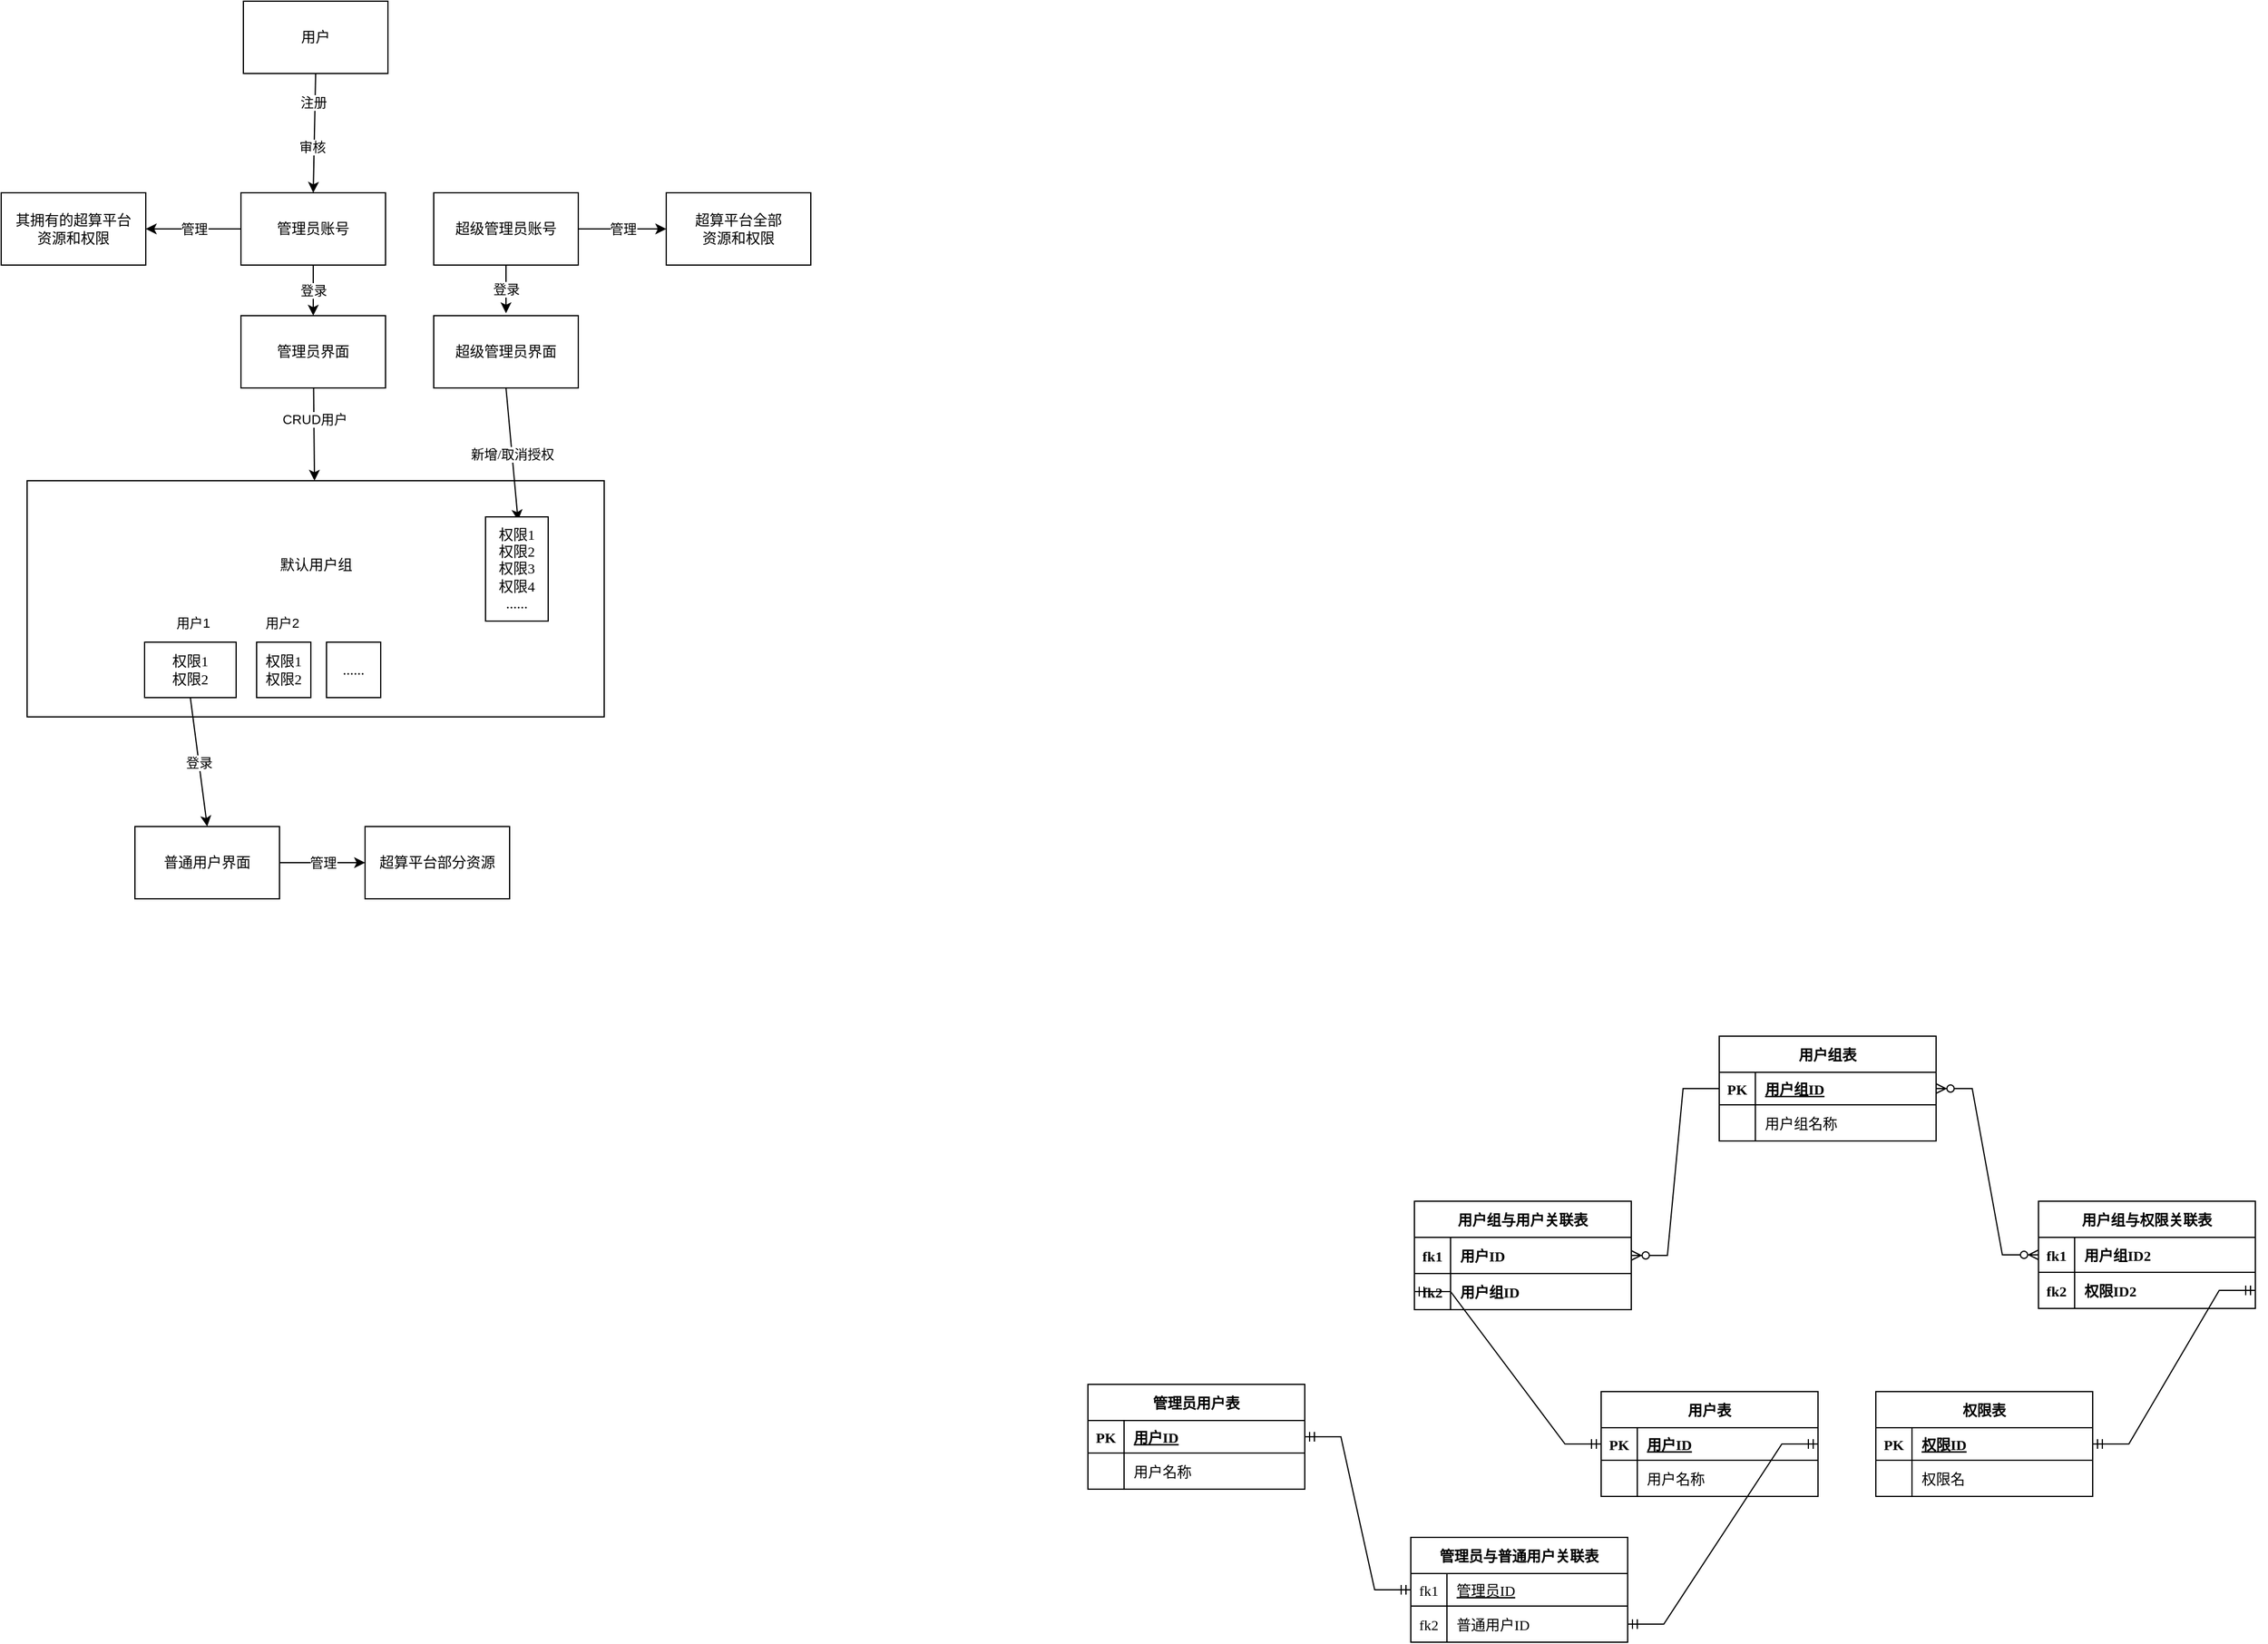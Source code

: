 <mxfile version="15.6.8" type="github">
  <diagram id="mFgV5_7U-bqLbS9MCXDc" name="Page-1">
    <mxGraphModel dx="687" dy="374" grid="0" gridSize="10" guides="1" tooltips="1" connect="1" arrows="1" fold="1" page="1" pageScale="1" pageWidth="827" pageHeight="1169" math="0" shadow="0">
      <root>
        <mxCell id="0" />
        <mxCell id="1" parent="0" />
        <mxCell id="2kzCMtwzIrTYSETT1FgG-13" value="用户组表" style="shape=table;startSize=30;container=1;collapsible=1;childLayout=tableLayout;fixedRows=1;rowLines=0;fontStyle=1;align=center;resizeLast=1;fontFamily=Times New Roman;" parent="1" vertex="1">
          <mxGeometry x="1525" y="876" width="180" height="87" as="geometry" />
        </mxCell>
        <mxCell id="2kzCMtwzIrTYSETT1FgG-14" value="" style="shape=partialRectangle;collapsible=0;dropTarget=0;pointerEvents=0;fillColor=none;top=0;left=0;bottom=1;right=0;points=[[0,0.5],[1,0.5]];portConstraint=eastwest;fontFamily=Times New Roman;" parent="2kzCMtwzIrTYSETT1FgG-13" vertex="1">
          <mxGeometry y="30" width="180" height="27" as="geometry" />
        </mxCell>
        <mxCell id="2kzCMtwzIrTYSETT1FgG-15" value="PK" style="shape=partialRectangle;connectable=0;fillColor=none;top=0;left=0;bottom=0;right=0;fontStyle=1;overflow=hidden;fontFamily=Times New Roman;" parent="2kzCMtwzIrTYSETT1FgG-14" vertex="1">
          <mxGeometry width="30" height="27" as="geometry">
            <mxRectangle width="30" height="27" as="alternateBounds" />
          </mxGeometry>
        </mxCell>
        <mxCell id="2kzCMtwzIrTYSETT1FgG-16" value="用户组ID" style="shape=partialRectangle;connectable=0;fillColor=none;top=0;left=0;bottom=0;right=0;align=left;spacingLeft=6;fontStyle=5;overflow=hidden;fontFamily=Times New Roman;" parent="2kzCMtwzIrTYSETT1FgG-14" vertex="1">
          <mxGeometry x="30" width="150" height="27" as="geometry">
            <mxRectangle width="150" height="27" as="alternateBounds" />
          </mxGeometry>
        </mxCell>
        <mxCell id="2kzCMtwzIrTYSETT1FgG-17" value="" style="shape=partialRectangle;collapsible=0;dropTarget=0;pointerEvents=0;fillColor=none;top=0;left=0;bottom=0;right=0;points=[[0,0.5],[1,0.5]];portConstraint=eastwest;fontFamily=Times New Roman;" parent="2kzCMtwzIrTYSETT1FgG-13" vertex="1">
          <mxGeometry y="57" width="180" height="30" as="geometry" />
        </mxCell>
        <mxCell id="2kzCMtwzIrTYSETT1FgG-18" value="" style="shape=partialRectangle;connectable=0;fillColor=none;top=0;left=0;bottom=0;right=0;editable=1;overflow=hidden;fontFamily=Times New Roman;" parent="2kzCMtwzIrTYSETT1FgG-17" vertex="1">
          <mxGeometry width="30" height="30" as="geometry">
            <mxRectangle width="30" height="30" as="alternateBounds" />
          </mxGeometry>
        </mxCell>
        <mxCell id="2kzCMtwzIrTYSETT1FgG-19" value="用户组名称" style="shape=partialRectangle;connectable=0;fillColor=none;top=0;left=0;bottom=0;right=0;align=left;spacingLeft=6;overflow=hidden;fontFamily=Times New Roman;" parent="2kzCMtwzIrTYSETT1FgG-17" vertex="1">
          <mxGeometry x="30" width="150" height="30" as="geometry">
            <mxRectangle width="150" height="30" as="alternateBounds" />
          </mxGeometry>
        </mxCell>
        <mxCell id="2kzCMtwzIrTYSETT1FgG-26" value="用户组与用户关联表" style="shape=table;startSize=30;container=1;collapsible=1;childLayout=tableLayout;fixedRows=1;rowLines=0;fontStyle=1;align=center;resizeLast=1;fontFamily=Times New Roman;" parent="1" vertex="1">
          <mxGeometry x="1272" y="1013" width="180" height="90" as="geometry" />
        </mxCell>
        <mxCell id="2kzCMtwzIrTYSETT1FgG-27" value="" style="shape=partialRectangle;collapsible=0;dropTarget=0;pointerEvents=0;fillColor=none;top=0;left=0;bottom=1;right=0;points=[[0,0.5],[1,0.5]];portConstraint=eastwest;fontFamily=Times New Roman;" parent="2kzCMtwzIrTYSETT1FgG-26" vertex="1">
          <mxGeometry y="30" width="180" height="30" as="geometry" />
        </mxCell>
        <mxCell id="2kzCMtwzIrTYSETT1FgG-28" value="fk1" style="shape=partialRectangle;connectable=0;fillColor=none;top=0;left=0;bottom=0;right=0;fontStyle=1;overflow=hidden;fontFamily=Times New Roman;" parent="2kzCMtwzIrTYSETT1FgG-27" vertex="1">
          <mxGeometry width="30" height="30" as="geometry">
            <mxRectangle width="30" height="30" as="alternateBounds" />
          </mxGeometry>
        </mxCell>
        <mxCell id="2kzCMtwzIrTYSETT1FgG-29" value="用户ID" style="shape=partialRectangle;connectable=0;fillColor=none;top=0;left=0;bottom=0;right=0;align=left;spacingLeft=6;fontStyle=1;overflow=hidden;fontFamily=Times New Roman;" parent="2kzCMtwzIrTYSETT1FgG-27" vertex="1">
          <mxGeometry x="30" width="150" height="30" as="geometry">
            <mxRectangle width="150" height="30" as="alternateBounds" />
          </mxGeometry>
        </mxCell>
        <mxCell id="2kzCMtwzIrTYSETT1FgG-30" value="" style="shape=partialRectangle;collapsible=0;dropTarget=0;pointerEvents=0;fillColor=none;top=0;left=0;bottom=0;right=0;points=[[0,0.5],[1,0.5]];portConstraint=eastwest;fontFamily=Times New Roman;" parent="2kzCMtwzIrTYSETT1FgG-26" vertex="1">
          <mxGeometry y="60" width="180" height="30" as="geometry" />
        </mxCell>
        <mxCell id="2kzCMtwzIrTYSETT1FgG-31" value="fk2" style="shape=partialRectangle;connectable=0;fillColor=none;top=0;left=0;bottom=0;right=0;editable=1;overflow=hidden;fontStyle=1;fontFamily=Times New Roman;" parent="2kzCMtwzIrTYSETT1FgG-30" vertex="1">
          <mxGeometry width="30" height="30" as="geometry">
            <mxRectangle width="30" height="30" as="alternateBounds" />
          </mxGeometry>
        </mxCell>
        <mxCell id="2kzCMtwzIrTYSETT1FgG-32" value="用户组ID" style="shape=partialRectangle;connectable=0;fillColor=none;top=0;left=0;bottom=0;right=0;align=left;spacingLeft=6;overflow=hidden;fontStyle=1;fontFamily=Times New Roman;" parent="2kzCMtwzIrTYSETT1FgG-30" vertex="1">
          <mxGeometry x="30" width="150" height="30" as="geometry">
            <mxRectangle width="150" height="30" as="alternateBounds" />
          </mxGeometry>
        </mxCell>
        <mxCell id="2kzCMtwzIrTYSETT1FgG-41" value="用户" style="rounded=0;whiteSpace=wrap;html=1;fontFamily=Times New Roman;" parent="1" vertex="1">
          <mxGeometry x="300" y="17" width="120" height="60" as="geometry" />
        </mxCell>
        <mxCell id="2kzCMtwzIrTYSETT1FgG-40" value="" style="edgeStyle=entityRelationEdgeStyle;fontSize=12;html=1;endArrow=ERzeroToMany;endFill=1;rounded=0;entryX=1;entryY=0.5;entryDx=0;entryDy=0;fontFamily=Times New Roman;exitX=0;exitY=0.5;exitDx=0;exitDy=0;" parent="1" source="2kzCMtwzIrTYSETT1FgG-14" target="2kzCMtwzIrTYSETT1FgG-27" edge="1">
          <mxGeometry width="100" height="100" relative="1" as="geometry">
            <mxPoint x="1236" y="1022" as="sourcePoint" />
            <mxPoint x="1583" y="1351" as="targetPoint" />
          </mxGeometry>
        </mxCell>
        <mxCell id="2kzCMtwzIrTYSETT1FgG-42" value="" style="endArrow=classic;html=1;rounded=0;exitX=0.5;exitY=1;exitDx=0;exitDy=0;entryX=0.5;entryY=0;entryDx=0;entryDy=0;fontFamily=Times New Roman;" parent="1" source="2kzCMtwzIrTYSETT1FgG-41" target="2kzCMtwzIrTYSETT1FgG-45" edge="1">
          <mxGeometry relative="1" as="geometry">
            <mxPoint x="618" y="453" as="sourcePoint" />
            <mxPoint x="358" y="160" as="targetPoint" />
          </mxGeometry>
        </mxCell>
        <mxCell id="2kzCMtwzIrTYSETT1FgG-43" value="注册" style="edgeLabel;resizable=0;html=1;align=center;verticalAlign=middle;fontFamily=Times New Roman;" parent="2kzCMtwzIrTYSETT1FgG-42" connectable="0" vertex="1">
          <mxGeometry relative="1" as="geometry">
            <mxPoint x="-1" y="-26" as="offset" />
          </mxGeometry>
        </mxCell>
        <mxCell id="2kzCMtwzIrTYSETT1FgG-45" value="管理员账号" style="rounded=0;whiteSpace=wrap;html=1;fontFamily=Times New Roman;" parent="1" vertex="1">
          <mxGeometry x="298" y="176" width="120" height="60" as="geometry" />
        </mxCell>
        <mxCell id="2kzCMtwzIrTYSETT1FgG-49" value="" style="endArrow=classic;html=1;rounded=0;exitX=0.5;exitY=1;exitDx=0;exitDy=0;entryX=0.5;entryY=0;entryDx=0;entryDy=0;fontFamily=Times New Roman;" parent="1" source="2kzCMtwzIrTYSETT1FgG-45" target="2kzCMtwzIrTYSETT1FgG-51" edge="1">
          <mxGeometry relative="1" as="geometry">
            <mxPoint x="492" y="312" as="sourcePoint" />
            <mxPoint x="352" y="296" as="targetPoint" />
          </mxGeometry>
        </mxCell>
        <mxCell id="2kzCMtwzIrTYSETT1FgG-50" value="登录" style="edgeLabel;resizable=0;html=1;align=center;verticalAlign=middle;fontFamily=Times New Roman;" parent="2kzCMtwzIrTYSETT1FgG-49" connectable="0" vertex="1">
          <mxGeometry relative="1" as="geometry" />
        </mxCell>
        <mxCell id="2kzCMtwzIrTYSETT1FgG-51" value="管理员界面" style="rounded=0;whiteSpace=wrap;html=1;fontFamily=Times New Roman;" parent="1" vertex="1">
          <mxGeometry x="298" y="278" width="120" height="60" as="geometry" />
        </mxCell>
        <mxCell id="2kzCMtwzIrTYSETT1FgG-53" value="其拥有的超算平台&lt;br&gt;资源和权限" style="whiteSpace=wrap;html=1;rounded=0;fontFamily=Times New Roman;" parent="1" vertex="1">
          <mxGeometry x="99" y="176" width="120" height="60" as="geometry" />
        </mxCell>
        <mxCell id="2kzCMtwzIrTYSETT1FgG-60" value="默认用户组&lt;br&gt;&lt;br&gt;&lt;br&gt;&lt;br&gt;&lt;br&gt;" style="rounded=0;whiteSpace=wrap;html=1;fontFamily=Times New Roman;" parent="1" vertex="1">
          <mxGeometry x="120.5" y="415" width="479" height="196" as="geometry" />
        </mxCell>
        <mxCell id="2kzCMtwzIrTYSETT1FgG-66" value="" style="endArrow=classic;html=1;rounded=0;fontFamily=Times New Roman;" parent="1" source="2kzCMtwzIrTYSETT1FgG-51" target="2kzCMtwzIrTYSETT1FgG-60" edge="1">
          <mxGeometry relative="1" as="geometry">
            <mxPoint x="355" y="343" as="sourcePoint" />
            <mxPoint x="355" y="373" as="targetPoint" />
          </mxGeometry>
        </mxCell>
        <mxCell id="Dgb0DwT1mVoK8pwkjjls-12" value="CRUD用户" style="edgeLabel;html=1;align=center;verticalAlign=middle;resizable=0;points=[];" vertex="1" connectable="0" parent="2kzCMtwzIrTYSETT1FgG-66">
          <mxGeometry x="-0.331" relative="1" as="geometry">
            <mxPoint as="offset" />
          </mxGeometry>
        </mxCell>
        <mxCell id="2kzCMtwzIrTYSETT1FgG-70" value="" style="endArrow=classic;html=1;rounded=0;exitX=0.5;exitY=1;exitDx=0;exitDy=0;entryX=0.519;entryY=0.035;entryDx=0;entryDy=0;fontFamily=Times New Roman;entryPerimeter=0;" parent="1" source="Dgb0DwT1mVoK8pwkjjls-9" target="Dgb0DwT1mVoK8pwkjjls-19" edge="1">
          <mxGeometry relative="1" as="geometry">
            <mxPoint x="308" y="318" as="sourcePoint" />
            <mxPoint x="697" y="420.5" as="targetPoint" />
            <Array as="points" />
          </mxGeometry>
        </mxCell>
        <mxCell id="2kzCMtwzIrTYSETT1FgG-71" value="新增/取消授权" style="edgeLabel;resizable=0;html=1;align=center;verticalAlign=middle;fontFamily=Times New Roman;" parent="2kzCMtwzIrTYSETT1FgG-70" connectable="0" vertex="1">
          <mxGeometry relative="1" as="geometry" />
        </mxCell>
        <mxCell id="2kzCMtwzIrTYSETT1FgG-73" value="" style="endArrow=classic;html=1;rounded=0;exitX=0.5;exitY=1;exitDx=0;exitDy=0;entryX=0.5;entryY=0;entryDx=0;entryDy=0;fontFamily=Times New Roman;" parent="1" source="2kzCMtwzIrTYSETT1FgG-59" target="2kzCMtwzIrTYSETT1FgG-75" edge="1">
          <mxGeometry relative="1" as="geometry">
            <mxPoint x="199.58" y="467" as="sourcePoint" />
            <mxPoint x="200" y="539" as="targetPoint" />
          </mxGeometry>
        </mxCell>
        <mxCell id="2kzCMtwzIrTYSETT1FgG-74" value="登录" style="edgeLabel;resizable=0;html=1;align=center;verticalAlign=middle;fontFamily=Times New Roman;" parent="2kzCMtwzIrTYSETT1FgG-73" connectable="0" vertex="1">
          <mxGeometry relative="1" as="geometry" />
        </mxCell>
        <mxCell id="2kzCMtwzIrTYSETT1FgG-75" value="普通用户界面" style="rounded=0;whiteSpace=wrap;html=1;fontFamily=Times New Roman;" parent="1" vertex="1">
          <mxGeometry x="210" y="702" width="120" height="60" as="geometry" />
        </mxCell>
        <mxCell id="2kzCMtwzIrTYSETT1FgG-76" value="" style="endArrow=classic;html=1;rounded=0;exitX=0;exitY=0.5;exitDx=0;exitDy=0;entryX=1;entryY=0.5;entryDx=0;entryDy=0;fontFamily=Times New Roman;" parent="1" source="2kzCMtwzIrTYSETT1FgG-45" target="2kzCMtwzIrTYSETT1FgG-53" edge="1">
          <mxGeometry relative="1" as="geometry">
            <mxPoint x="-31" y="251" as="sourcePoint" />
            <mxPoint x="69" y="251" as="targetPoint" />
          </mxGeometry>
        </mxCell>
        <mxCell id="2kzCMtwzIrTYSETT1FgG-77" value="管理" style="edgeLabel;resizable=0;html=1;align=center;verticalAlign=middle;fontFamily=Times New Roman;" parent="2kzCMtwzIrTYSETT1FgG-76" connectable="0" vertex="1">
          <mxGeometry relative="1" as="geometry" />
        </mxCell>
        <mxCell id="2kzCMtwzIrTYSETT1FgG-78" value="" style="endArrow=classic;html=1;rounded=0;exitX=1;exitY=0.5;exitDx=0;exitDy=0;fontFamily=Times New Roman;" parent="1" source="2kzCMtwzIrTYSETT1FgG-75" edge="1">
          <mxGeometry relative="1" as="geometry">
            <mxPoint x="481" y="715" as="sourcePoint" />
            <mxPoint x="401" y="732" as="targetPoint" />
          </mxGeometry>
        </mxCell>
        <mxCell id="2kzCMtwzIrTYSETT1FgG-79" value="管理" style="edgeLabel;resizable=0;html=1;align=center;verticalAlign=middle;fontFamily=Times New Roman;" parent="2kzCMtwzIrTYSETT1FgG-78" connectable="0" vertex="1">
          <mxGeometry relative="1" as="geometry" />
        </mxCell>
        <mxCell id="2kzCMtwzIrTYSETT1FgG-80" value="超算平台部分资源" style="whiteSpace=wrap;html=1;rounded=0;fontFamily=Times New Roman;" parent="1" vertex="1">
          <mxGeometry x="401" y="702" width="120" height="60" as="geometry" />
        </mxCell>
        <mxCell id="2kzCMtwzIrTYSETT1FgG-83" value="用户表" style="shape=table;startSize=30;container=1;collapsible=1;childLayout=tableLayout;fixedRows=1;rowLines=0;fontStyle=1;align=center;resizeLast=1;fontFamily=Times New Roman;" parent="1" vertex="1">
          <mxGeometry x="1427" y="1171" width="180" height="87" as="geometry" />
        </mxCell>
        <mxCell id="2kzCMtwzIrTYSETT1FgG-84" value="" style="shape=partialRectangle;collapsible=0;dropTarget=0;pointerEvents=0;fillColor=none;top=0;left=0;bottom=1;right=0;points=[[0,0.5],[1,0.5]];portConstraint=eastwest;fontFamily=Times New Roman;" parent="2kzCMtwzIrTYSETT1FgG-83" vertex="1">
          <mxGeometry y="30" width="180" height="27" as="geometry" />
        </mxCell>
        <mxCell id="2kzCMtwzIrTYSETT1FgG-85" value="PK" style="shape=partialRectangle;connectable=0;fillColor=none;top=0;left=0;bottom=0;right=0;fontStyle=1;overflow=hidden;fontFamily=Times New Roman;" parent="2kzCMtwzIrTYSETT1FgG-84" vertex="1">
          <mxGeometry width="30" height="27" as="geometry">
            <mxRectangle width="30" height="27" as="alternateBounds" />
          </mxGeometry>
        </mxCell>
        <mxCell id="2kzCMtwzIrTYSETT1FgG-86" value="用户ID" style="shape=partialRectangle;connectable=0;fillColor=none;top=0;left=0;bottom=0;right=0;align=left;spacingLeft=6;fontStyle=5;overflow=hidden;fontFamily=Times New Roman;" parent="2kzCMtwzIrTYSETT1FgG-84" vertex="1">
          <mxGeometry x="30" width="150" height="27" as="geometry">
            <mxRectangle width="150" height="27" as="alternateBounds" />
          </mxGeometry>
        </mxCell>
        <mxCell id="2kzCMtwzIrTYSETT1FgG-87" value="" style="shape=partialRectangle;collapsible=0;dropTarget=0;pointerEvents=0;fillColor=none;top=0;left=0;bottom=0;right=0;points=[[0,0.5],[1,0.5]];portConstraint=eastwest;fontFamily=Times New Roman;" parent="2kzCMtwzIrTYSETT1FgG-83" vertex="1">
          <mxGeometry y="57" width="180" height="30" as="geometry" />
        </mxCell>
        <mxCell id="2kzCMtwzIrTYSETT1FgG-88" value="" style="shape=partialRectangle;connectable=0;fillColor=none;top=0;left=0;bottom=0;right=0;editable=1;overflow=hidden;fontFamily=Times New Roman;" parent="2kzCMtwzIrTYSETT1FgG-87" vertex="1">
          <mxGeometry width="30" height="30" as="geometry">
            <mxRectangle width="30" height="30" as="alternateBounds" />
          </mxGeometry>
        </mxCell>
        <mxCell id="2kzCMtwzIrTYSETT1FgG-89" value="用户名称" style="shape=partialRectangle;connectable=0;fillColor=none;top=0;left=0;bottom=0;right=0;align=left;spacingLeft=6;overflow=hidden;fontFamily=Times New Roman;" parent="2kzCMtwzIrTYSETT1FgG-87" vertex="1">
          <mxGeometry x="30" width="150" height="30" as="geometry">
            <mxRectangle width="150" height="30" as="alternateBounds" />
          </mxGeometry>
        </mxCell>
        <mxCell id="km6JaJJbkQd7-3y9MGti-1" value="权限表" style="shape=table;startSize=30;container=1;collapsible=1;childLayout=tableLayout;fixedRows=1;rowLines=0;fontStyle=1;align=center;resizeLast=1;fontFamily=Times New Roman;" parent="1" vertex="1">
          <mxGeometry x="1655" y="1171" width="180" height="87" as="geometry" />
        </mxCell>
        <mxCell id="km6JaJJbkQd7-3y9MGti-2" value="" style="shape=partialRectangle;collapsible=0;dropTarget=0;pointerEvents=0;fillColor=none;top=0;left=0;bottom=1;right=0;points=[[0,0.5],[1,0.5]];portConstraint=eastwest;fontFamily=Times New Roman;" parent="km6JaJJbkQd7-3y9MGti-1" vertex="1">
          <mxGeometry y="30" width="180" height="27" as="geometry" />
        </mxCell>
        <mxCell id="km6JaJJbkQd7-3y9MGti-3" value="PK" style="shape=partialRectangle;connectable=0;fillColor=none;top=0;left=0;bottom=0;right=0;fontStyle=1;overflow=hidden;fontFamily=Times New Roman;" parent="km6JaJJbkQd7-3y9MGti-2" vertex="1">
          <mxGeometry width="30" height="27" as="geometry">
            <mxRectangle width="30" height="27" as="alternateBounds" />
          </mxGeometry>
        </mxCell>
        <mxCell id="km6JaJJbkQd7-3y9MGti-4" value="权限ID" style="shape=partialRectangle;connectable=0;fillColor=none;top=0;left=0;bottom=0;right=0;align=left;spacingLeft=6;fontStyle=5;overflow=hidden;fontFamily=Times New Roman;" parent="km6JaJJbkQd7-3y9MGti-2" vertex="1">
          <mxGeometry x="30" width="150" height="27" as="geometry">
            <mxRectangle width="150" height="27" as="alternateBounds" />
          </mxGeometry>
        </mxCell>
        <mxCell id="km6JaJJbkQd7-3y9MGti-5" value="" style="shape=partialRectangle;collapsible=0;dropTarget=0;pointerEvents=0;fillColor=none;top=0;left=0;bottom=0;right=0;points=[[0,0.5],[1,0.5]];portConstraint=eastwest;fontFamily=Times New Roman;" parent="km6JaJJbkQd7-3y9MGti-1" vertex="1">
          <mxGeometry y="57" width="180" height="30" as="geometry" />
        </mxCell>
        <mxCell id="km6JaJJbkQd7-3y9MGti-6" value="" style="shape=partialRectangle;connectable=0;fillColor=none;top=0;left=0;bottom=0;right=0;editable=1;overflow=hidden;fontFamily=Times New Roman;" parent="km6JaJJbkQd7-3y9MGti-5" vertex="1">
          <mxGeometry width="30" height="30" as="geometry">
            <mxRectangle width="30" height="30" as="alternateBounds" />
          </mxGeometry>
        </mxCell>
        <mxCell id="km6JaJJbkQd7-3y9MGti-7" value="权限名" style="shape=partialRectangle;connectable=0;fillColor=none;top=0;left=0;bottom=0;right=0;align=left;spacingLeft=6;overflow=hidden;fontFamily=Times New Roman;" parent="km6JaJJbkQd7-3y9MGti-5" vertex="1">
          <mxGeometry x="30" width="150" height="30" as="geometry">
            <mxRectangle width="150" height="30" as="alternateBounds" />
          </mxGeometry>
        </mxCell>
        <mxCell id="km6JaJJbkQd7-3y9MGti-8" value="用户组与权限关联表" style="shape=table;startSize=30;container=1;collapsible=1;childLayout=tableLayout;fixedRows=1;rowLines=0;fontStyle=1;align=center;resizeLast=1;fontFamily=Times New Roman;" parent="1" vertex="1">
          <mxGeometry x="1790" y="1013" width="180" height="89" as="geometry" />
        </mxCell>
        <mxCell id="km6JaJJbkQd7-3y9MGti-9" value="" style="shape=partialRectangle;collapsible=0;dropTarget=0;pointerEvents=0;fillColor=none;top=0;left=0;bottom=1;right=0;points=[[0,0.5],[1,0.5]];portConstraint=eastwest;fontFamily=Times New Roman;" parent="km6JaJJbkQd7-3y9MGti-8" vertex="1">
          <mxGeometry y="30" width="180" height="29" as="geometry" />
        </mxCell>
        <mxCell id="km6JaJJbkQd7-3y9MGti-10" value="fk1" style="shape=partialRectangle;connectable=0;fillColor=none;top=0;left=0;bottom=0;right=0;fontStyle=1;overflow=hidden;fontFamily=Times New Roman;" parent="km6JaJJbkQd7-3y9MGti-9" vertex="1">
          <mxGeometry width="30" height="29" as="geometry">
            <mxRectangle width="30" height="29" as="alternateBounds" />
          </mxGeometry>
        </mxCell>
        <mxCell id="km6JaJJbkQd7-3y9MGti-11" value="用户组ID2" style="shape=partialRectangle;connectable=0;fillColor=none;top=0;left=0;bottom=0;right=0;align=left;spacingLeft=6;fontStyle=1;overflow=hidden;fontFamily=Times New Roman;" parent="km6JaJJbkQd7-3y9MGti-9" vertex="1">
          <mxGeometry x="30" width="150" height="29" as="geometry">
            <mxRectangle width="150" height="29" as="alternateBounds" />
          </mxGeometry>
        </mxCell>
        <mxCell id="km6JaJJbkQd7-3y9MGti-12" value="" style="shape=partialRectangle;collapsible=0;dropTarget=0;pointerEvents=0;fillColor=none;top=0;left=0;bottom=0;right=0;points=[[0,0.5],[1,0.5]];portConstraint=eastwest;fontFamily=Times New Roman;" parent="km6JaJJbkQd7-3y9MGti-8" vertex="1">
          <mxGeometry y="59" width="180" height="30" as="geometry" />
        </mxCell>
        <mxCell id="km6JaJJbkQd7-3y9MGti-13" value="fk2" style="shape=partialRectangle;connectable=0;fillColor=none;top=0;left=0;bottom=0;right=0;editable=1;overflow=hidden;fontStyle=1;fontFamily=Times New Roman;" parent="km6JaJJbkQd7-3y9MGti-12" vertex="1">
          <mxGeometry width="30" height="30" as="geometry">
            <mxRectangle width="30" height="30" as="alternateBounds" />
          </mxGeometry>
        </mxCell>
        <mxCell id="km6JaJJbkQd7-3y9MGti-14" value="权限ID2" style="shape=partialRectangle;connectable=0;fillColor=none;top=0;left=0;bottom=0;right=0;align=left;spacingLeft=6;overflow=hidden;fontStyle=1;fontFamily=Times New Roman;" parent="km6JaJJbkQd7-3y9MGti-12" vertex="1">
          <mxGeometry x="30" width="150" height="30" as="geometry">
            <mxRectangle width="150" height="30" as="alternateBounds" />
          </mxGeometry>
        </mxCell>
        <mxCell id="km6JaJJbkQd7-3y9MGti-15" value="管理员用户表" style="shape=table;startSize=30;container=1;collapsible=1;childLayout=tableLayout;fixedRows=1;rowLines=0;fontStyle=1;align=center;resizeLast=1;fontFamily=Times New Roman;" parent="1" vertex="1">
          <mxGeometry x="1001" y="1165" width="180" height="87" as="geometry" />
        </mxCell>
        <mxCell id="km6JaJJbkQd7-3y9MGti-16" value="" style="shape=partialRectangle;collapsible=0;dropTarget=0;pointerEvents=0;fillColor=none;top=0;left=0;bottom=1;right=0;points=[[0,0.5],[1,0.5]];portConstraint=eastwest;fontFamily=Times New Roman;" parent="km6JaJJbkQd7-3y9MGti-15" vertex="1">
          <mxGeometry y="30" width="180" height="27" as="geometry" />
        </mxCell>
        <mxCell id="km6JaJJbkQd7-3y9MGti-17" value="PK" style="shape=partialRectangle;connectable=0;fillColor=none;top=0;left=0;bottom=0;right=0;fontStyle=1;overflow=hidden;fontFamily=Times New Roman;" parent="km6JaJJbkQd7-3y9MGti-16" vertex="1">
          <mxGeometry width="30" height="27" as="geometry">
            <mxRectangle width="30" height="27" as="alternateBounds" />
          </mxGeometry>
        </mxCell>
        <mxCell id="km6JaJJbkQd7-3y9MGti-18" value="用户ID" style="shape=partialRectangle;connectable=0;fillColor=none;top=0;left=0;bottom=0;right=0;align=left;spacingLeft=6;fontStyle=5;overflow=hidden;fontFamily=Times New Roman;" parent="km6JaJJbkQd7-3y9MGti-16" vertex="1">
          <mxGeometry x="30" width="150" height="27" as="geometry">
            <mxRectangle width="150" height="27" as="alternateBounds" />
          </mxGeometry>
        </mxCell>
        <mxCell id="km6JaJJbkQd7-3y9MGti-19" value="" style="shape=partialRectangle;collapsible=0;dropTarget=0;pointerEvents=0;fillColor=none;top=0;left=0;bottom=0;right=0;points=[[0,0.5],[1,0.5]];portConstraint=eastwest;fontFamily=Times New Roman;" parent="km6JaJJbkQd7-3y9MGti-15" vertex="1">
          <mxGeometry y="57" width="180" height="30" as="geometry" />
        </mxCell>
        <mxCell id="km6JaJJbkQd7-3y9MGti-20" value="" style="shape=partialRectangle;connectable=0;fillColor=none;top=0;left=0;bottom=0;right=0;editable=1;overflow=hidden;fontFamily=Times New Roman;" parent="km6JaJJbkQd7-3y9MGti-19" vertex="1">
          <mxGeometry width="30" height="30" as="geometry">
            <mxRectangle width="30" height="30" as="alternateBounds" />
          </mxGeometry>
        </mxCell>
        <mxCell id="km6JaJJbkQd7-3y9MGti-21" value="用户名称" style="shape=partialRectangle;connectable=0;fillColor=none;top=0;left=0;bottom=0;right=0;align=left;spacingLeft=6;overflow=hidden;fontFamily=Times New Roman;" parent="km6JaJJbkQd7-3y9MGti-19" vertex="1">
          <mxGeometry x="30" width="150" height="30" as="geometry">
            <mxRectangle width="150" height="30" as="alternateBounds" />
          </mxGeometry>
        </mxCell>
        <mxCell id="km6JaJJbkQd7-3y9MGti-22" value="" style="edgeStyle=entityRelationEdgeStyle;fontSize=12;html=1;endArrow=ERzeroToMany;endFill=1;startArrow=ERzeroToMany;rounded=0;exitX=1;exitY=0.5;exitDx=0;exitDy=0;" parent="1" source="2kzCMtwzIrTYSETT1FgG-14" target="km6JaJJbkQd7-3y9MGti-9" edge="1">
          <mxGeometry width="100" height="100" relative="1" as="geometry">
            <mxPoint x="1870" y="988" as="sourcePoint" />
            <mxPoint x="1970" y="888" as="targetPoint" />
          </mxGeometry>
        </mxCell>
        <mxCell id="km6JaJJbkQd7-3y9MGti-23" value="" style="edgeStyle=entityRelationEdgeStyle;fontSize=12;html=1;endArrow=ERmandOne;startArrow=ERmandOne;rounded=0;entryX=1;entryY=0.5;entryDx=0;entryDy=0;exitX=1;exitY=0.5;exitDx=0;exitDy=0;" parent="1" source="km6JaJJbkQd7-3y9MGti-12" target="km6JaJJbkQd7-3y9MGti-2" edge="1">
          <mxGeometry width="100" height="100" relative="1" as="geometry">
            <mxPoint x="1638" y="1175" as="sourcePoint" />
            <mxPoint x="1738" y="1075" as="targetPoint" />
          </mxGeometry>
        </mxCell>
        <mxCell id="km6JaJJbkQd7-3y9MGti-25" value="" style="edgeStyle=entityRelationEdgeStyle;fontSize=12;html=1;endArrow=ERmandOne;startArrow=ERmandOne;rounded=0;exitX=0;exitY=0.5;exitDx=0;exitDy=0;" parent="1" source="2kzCMtwzIrTYSETT1FgG-30" target="2kzCMtwzIrTYSETT1FgG-84" edge="1">
          <mxGeometry width="100" height="100" relative="1" as="geometry">
            <mxPoint x="1460" y="1095" as="sourcePoint" />
            <mxPoint x="1291" y="1211.5" as="targetPoint" />
          </mxGeometry>
        </mxCell>
        <mxCell id="km6JaJJbkQd7-3y9MGti-27" value="管理员与普通用户关联表" style="shape=table;startSize=30;container=1;collapsible=1;childLayout=tableLayout;fixedRows=1;rowLines=0;fontStyle=1;align=center;resizeLast=1;fontFamily=Times New Roman;" parent="1" vertex="1">
          <mxGeometry x="1269" y="1292" width="180" height="87" as="geometry" />
        </mxCell>
        <mxCell id="km6JaJJbkQd7-3y9MGti-28" value="" style="shape=partialRectangle;collapsible=0;dropTarget=0;pointerEvents=0;fillColor=none;top=0;left=0;bottom=1;right=0;points=[[0,0.5],[1,0.5]];portConstraint=eastwest;fontFamily=Times New Roman;" parent="km6JaJJbkQd7-3y9MGti-27" vertex="1">
          <mxGeometry y="30" width="180" height="27" as="geometry" />
        </mxCell>
        <mxCell id="km6JaJJbkQd7-3y9MGti-29" value="fk1" style="shape=partialRectangle;connectable=0;fillColor=none;top=0;left=0;bottom=0;right=0;fontStyle=0;overflow=hidden;fontFamily=Times New Roman;" parent="km6JaJJbkQd7-3y9MGti-28" vertex="1">
          <mxGeometry width="30" height="27" as="geometry">
            <mxRectangle width="30" height="27" as="alternateBounds" />
          </mxGeometry>
        </mxCell>
        <mxCell id="km6JaJJbkQd7-3y9MGti-30" value="管理员ID" style="shape=partialRectangle;connectable=0;fillColor=none;top=0;left=0;bottom=0;right=0;align=left;spacingLeft=6;fontStyle=4;overflow=hidden;fontFamily=Times New Roman;" parent="km6JaJJbkQd7-3y9MGti-28" vertex="1">
          <mxGeometry x="30" width="150" height="27" as="geometry">
            <mxRectangle width="150" height="27" as="alternateBounds" />
          </mxGeometry>
        </mxCell>
        <mxCell id="km6JaJJbkQd7-3y9MGti-31" value="" style="shape=partialRectangle;collapsible=0;dropTarget=0;pointerEvents=0;fillColor=none;top=0;left=0;bottom=0;right=0;points=[[0,0.5],[1,0.5]];portConstraint=eastwest;fontFamily=Times New Roman;" parent="km6JaJJbkQd7-3y9MGti-27" vertex="1">
          <mxGeometry y="57" width="180" height="30" as="geometry" />
        </mxCell>
        <mxCell id="km6JaJJbkQd7-3y9MGti-32" value="fk2" style="shape=partialRectangle;connectable=0;fillColor=none;top=0;left=0;bottom=0;right=0;editable=1;overflow=hidden;fontFamily=Times New Roman;" parent="km6JaJJbkQd7-3y9MGti-31" vertex="1">
          <mxGeometry width="30" height="30" as="geometry">
            <mxRectangle width="30" height="30" as="alternateBounds" />
          </mxGeometry>
        </mxCell>
        <mxCell id="km6JaJJbkQd7-3y9MGti-33" value="普通用户ID" style="shape=partialRectangle;connectable=0;fillColor=none;top=0;left=0;bottom=0;right=0;align=left;spacingLeft=6;overflow=hidden;fontFamily=Times New Roman;" parent="km6JaJJbkQd7-3y9MGti-31" vertex="1">
          <mxGeometry x="30" width="150" height="30" as="geometry">
            <mxRectangle width="150" height="30" as="alternateBounds" />
          </mxGeometry>
        </mxCell>
        <mxCell id="km6JaJJbkQd7-3y9MGti-34" value="" style="edgeStyle=entityRelationEdgeStyle;fontSize=12;html=1;endArrow=ERmandOne;startArrow=ERmandOne;rounded=0;exitX=1;exitY=0.5;exitDx=0;exitDy=0;entryX=1;entryY=0.5;entryDx=0;entryDy=0;" parent="1" source="km6JaJJbkQd7-3y9MGti-31" target="2kzCMtwzIrTYSETT1FgG-84" edge="1">
          <mxGeometry width="100" height="100" relative="1" as="geometry">
            <mxPoint x="1399" y="1111" as="sourcePoint" />
            <mxPoint x="1499" y="1011" as="targetPoint" />
          </mxGeometry>
        </mxCell>
        <mxCell id="km6JaJJbkQd7-3y9MGti-35" value="" style="edgeStyle=entityRelationEdgeStyle;fontSize=12;html=1;endArrow=ERmandOne;startArrow=ERmandOne;rounded=0;entryX=0;entryY=0.5;entryDx=0;entryDy=0;" parent="1" source="km6JaJJbkQd7-3y9MGti-16" target="km6JaJJbkQd7-3y9MGti-28" edge="1">
          <mxGeometry width="100" height="100" relative="1" as="geometry">
            <mxPoint x="1395" y="1364" as="sourcePoint" />
            <mxPoint x="1617" y="1224.5" as="targetPoint" />
          </mxGeometry>
        </mxCell>
        <mxCell id="Dgb0DwT1mVoK8pwkjjls-1" value="超级管理员账号" style="rounded=0;whiteSpace=wrap;html=1;fontFamily=Times New Roman;" vertex="1" parent="1">
          <mxGeometry x="458" y="176" width="120" height="60" as="geometry" />
        </mxCell>
        <mxCell id="Dgb0DwT1mVoK8pwkjjls-2" value="审核" style="edgeLabel;resizable=0;html=1;align=center;verticalAlign=middle;fontFamily=Times New Roman;" connectable="0" vertex="1" parent="1">
          <mxGeometry x="359.996" y="110.704" as="geometry">
            <mxPoint x="-3" y="27" as="offset" />
          </mxGeometry>
        </mxCell>
        <mxCell id="Dgb0DwT1mVoK8pwkjjls-3" value="超算平台全部&lt;br&gt;资源和权限" style="whiteSpace=wrap;html=1;rounded=0;fontFamily=Times New Roman;" vertex="1" parent="1">
          <mxGeometry x="651" y="176" width="120" height="60" as="geometry" />
        </mxCell>
        <mxCell id="Dgb0DwT1mVoK8pwkjjls-5" value="" style="endArrow=classic;html=1;rounded=0;exitX=1;exitY=0.5;exitDx=0;exitDy=0;fontFamily=Times New Roman;" edge="1" parent="1" source="Dgb0DwT1mVoK8pwkjjls-1" target="Dgb0DwT1mVoK8pwkjjls-3">
          <mxGeometry relative="1" as="geometry">
            <mxPoint x="587.5" y="143" as="sourcePoint" />
            <mxPoint x="508.5" y="143" as="targetPoint" />
          </mxGeometry>
        </mxCell>
        <mxCell id="Dgb0DwT1mVoK8pwkjjls-6" value="管理" style="edgeLabel;resizable=0;html=1;align=center;verticalAlign=middle;fontFamily=Times New Roman;" connectable="0" vertex="1" parent="Dgb0DwT1mVoK8pwkjjls-5">
          <mxGeometry relative="1" as="geometry" />
        </mxCell>
        <mxCell id="Dgb0DwT1mVoK8pwkjjls-7" value="" style="endArrow=classic;html=1;rounded=0;exitX=0.5;exitY=1;exitDx=0;exitDy=0;fontFamily=Times New Roman;" edge="1" parent="1" source="Dgb0DwT1mVoK8pwkjjls-1">
          <mxGeometry relative="1" as="geometry">
            <mxPoint x="368" y="246" as="sourcePoint" />
            <mxPoint x="518" y="276" as="targetPoint" />
          </mxGeometry>
        </mxCell>
        <mxCell id="Dgb0DwT1mVoK8pwkjjls-8" value="登录" style="edgeLabel;resizable=0;html=1;align=center;verticalAlign=middle;fontFamily=Times New Roman;" connectable="0" vertex="1" parent="Dgb0DwT1mVoK8pwkjjls-7">
          <mxGeometry relative="1" as="geometry" />
        </mxCell>
        <mxCell id="Dgb0DwT1mVoK8pwkjjls-9" value="超级管理员界面" style="rounded=0;whiteSpace=wrap;html=1;fontFamily=Times New Roman;" vertex="1" parent="1">
          <mxGeometry x="458" y="278" width="120" height="60" as="geometry" />
        </mxCell>
        <mxCell id="2kzCMtwzIrTYSETT1FgG-59" value="权限1&lt;br&gt;权限2" style="rounded=0;whiteSpace=wrap;html=1;fontFamily=Times New Roman;" parent="1" vertex="1">
          <mxGeometry x="218" y="549" width="76" height="46" as="geometry" />
        </mxCell>
        <mxCell id="Dgb0DwT1mVoK8pwkjjls-13" value="权限1&lt;br&gt;权限2" style="rounded=0;whiteSpace=wrap;html=1;fontFamily=Times New Roman;" vertex="1" parent="1">
          <mxGeometry x="311" y="549" width="45" height="46" as="geometry" />
        </mxCell>
        <mxCell id="Dgb0DwT1mVoK8pwkjjls-14" value="......" style="rounded=0;whiteSpace=wrap;html=1;fontFamily=Times New Roman;" vertex="1" parent="1">
          <mxGeometry x="369" y="549" width="45" height="46" as="geometry" />
        </mxCell>
        <mxCell id="Dgb0DwT1mVoK8pwkjjls-16" value="用户1" style="edgeLabel;html=1;align=center;verticalAlign=middle;resizable=0;points=[];" vertex="1" connectable="0" parent="1">
          <mxGeometry x="256.002" y="533.996" as="geometry">
            <mxPoint x="2" y="-1" as="offset" />
          </mxGeometry>
        </mxCell>
        <mxCell id="Dgb0DwT1mVoK8pwkjjls-18" value="用户2" style="edgeLabel;html=1;align=center;verticalAlign=middle;resizable=0;points=[];" vertex="1" connectable="0" parent="1">
          <mxGeometry x="330.002" y="533.996" as="geometry">
            <mxPoint x="2" y="-1" as="offset" />
          </mxGeometry>
        </mxCell>
        <mxCell id="Dgb0DwT1mVoK8pwkjjls-19" value="权限1&lt;br&gt;权限2&lt;br&gt;权限3&lt;br&gt;权限4&lt;br&gt;......" style="rounded=0;whiteSpace=wrap;html=1;fontFamily=Times New Roman;" vertex="1" parent="1">
          <mxGeometry x="501" y="445" width="52" height="86.5" as="geometry" />
        </mxCell>
      </root>
    </mxGraphModel>
  </diagram>
</mxfile>
